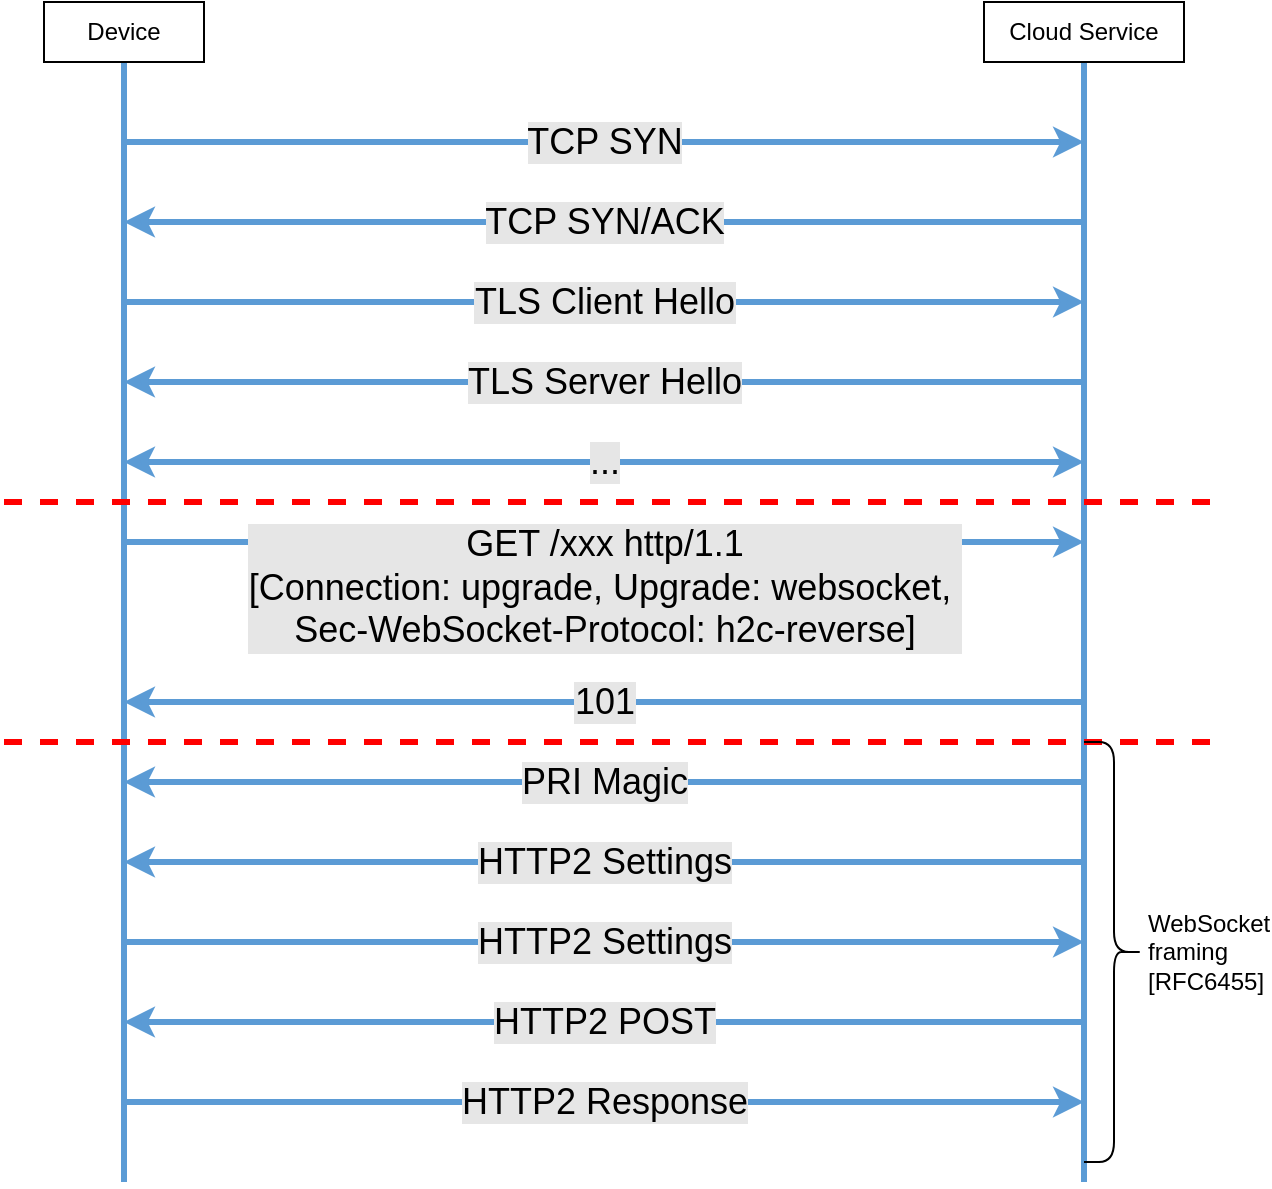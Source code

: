 <mxfile version="21.6.2" type="device">
  <diagram name="Page-1" id="l175bu-ffRH0cPE53PNz">
    <mxGraphModel dx="2082" dy="1057" grid="1" gridSize="10" guides="1" tooltips="1" connect="1" arrows="1" fold="1" page="1" pageScale="1" pageWidth="850" pageHeight="1100" math="0" shadow="0">
      <root>
        <mxCell id="0" />
        <mxCell id="1" parent="0" />
        <mxCell id="MlS34S4ReHzpso20yS75-1" value="" style="endArrow=none;html=1;rounded=0;strokeColor=#5b9bd5;strokeWidth=3;" parent="1" edge="1">
          <mxGeometry width="50" height="50" relative="1" as="geometry">
            <mxPoint x="-680" y="680" as="sourcePoint" />
            <mxPoint x="-680" y="120" as="targetPoint" />
          </mxGeometry>
        </mxCell>
        <mxCell id="MlS34S4ReHzpso20yS75-2" value="" style="endArrow=none;html=1;rounded=0;strokeColor=#5b9bd5;strokeWidth=3;" parent="1" edge="1">
          <mxGeometry width="50" height="50" relative="1" as="geometry">
            <mxPoint x="-200" y="680" as="sourcePoint" />
            <mxPoint x="-200" y="120" as="targetPoint" />
          </mxGeometry>
        </mxCell>
        <mxCell id="MlS34S4ReHzpso20yS75-3" value="Device" style="rounded=0;whiteSpace=wrap;html=1;" parent="1" vertex="1">
          <mxGeometry x="-720" y="90" width="80" height="30" as="geometry" />
        </mxCell>
        <mxCell id="MlS34S4ReHzpso20yS75-4" value="Cloud Service" style="rounded=0;whiteSpace=wrap;html=1;" parent="1" vertex="1">
          <mxGeometry x="-250" y="90" width="100" height="30" as="geometry" />
        </mxCell>
        <mxCell id="MlS34S4ReHzpso20yS75-5" value="TCP SYN" style="endArrow=classic;html=1;rounded=0;strokeColor=#5B9BD5;strokeWidth=3;spacing=2;spacingBottom=0;spacingRight=0;fontSize=18;labelBackgroundColor=#E6E6E6;" parent="1" edge="1">
          <mxGeometry width="50" height="50" relative="1" as="geometry">
            <mxPoint x="-680" y="160" as="sourcePoint" />
            <mxPoint x="-200" y="160" as="targetPoint" />
          </mxGeometry>
        </mxCell>
        <mxCell id="MlS34S4ReHzpso20yS75-6" value="TLS Client Hello" style="endArrow=classic;html=1;rounded=0;strokeColor=#5B9BD5;strokeWidth=3;labelBackgroundColor=#E6E6E6;fontSize=18;" parent="1" edge="1">
          <mxGeometry width="50" height="50" relative="1" as="geometry">
            <mxPoint x="-680" y="240" as="sourcePoint" />
            <mxPoint x="-200" y="240" as="targetPoint" />
          </mxGeometry>
        </mxCell>
        <mxCell id="MlS34S4ReHzpso20yS75-9" value="TCP SYN/ACK" style="endArrow=classic;html=1;rounded=0;strokeColor=#5B9BD5;strokeWidth=3;fontSize=18;labelBackgroundColor=#E6E6E6;" parent="1" edge="1">
          <mxGeometry width="50" height="50" relative="1" as="geometry">
            <mxPoint x="-200" y="200" as="sourcePoint" />
            <mxPoint x="-680" y="200" as="targetPoint" />
          </mxGeometry>
        </mxCell>
        <mxCell id="MlS34S4ReHzpso20yS75-10" value="TLS Server Hello" style="endArrow=classic;html=1;rounded=0;strokeColor=#5B9BD5;strokeWidth=3;fontSize=18;labelBackgroundColor=#E6E6E6;" parent="1" edge="1">
          <mxGeometry width="50" height="50" relative="1" as="geometry">
            <mxPoint x="-200" y="280" as="sourcePoint" />
            <mxPoint x="-680" y="280" as="targetPoint" />
          </mxGeometry>
        </mxCell>
        <mxCell id="MlS34S4ReHzpso20yS75-11" value="..." style="endArrow=classic;html=1;rounded=0;strokeColor=#5B9BD5;strokeWidth=3;fontSize=18;labelBackgroundColor=#E6E6E6;startArrow=classic;startFill=1;" parent="1" edge="1">
          <mxGeometry width="50" height="50" relative="1" as="geometry">
            <mxPoint x="-200" y="320" as="sourcePoint" />
            <mxPoint x="-680" y="320" as="targetPoint" />
          </mxGeometry>
        </mxCell>
        <mxCell id="MlS34S4ReHzpso20yS75-12" value="" style="endArrow=none;dashed=1;html=1;rounded=0;strokeColor=#FF0000;strokeWidth=3;" parent="1" edge="1">
          <mxGeometry width="50" height="50" relative="1" as="geometry">
            <mxPoint x="-740" y="340" as="sourcePoint" />
            <mxPoint x="-130" y="340" as="targetPoint" />
          </mxGeometry>
        </mxCell>
        <mxCell id="MlS34S4ReHzpso20yS75-13" value="&lt;div style=&quot;&quot;&gt;GET /xxx http/1.1&lt;/div&gt;&lt;div style=&quot;&quot;&gt;[Connection: upgrade, Upgrade: websocket,&amp;nbsp;&lt;/div&gt;&lt;div style=&quot;&quot;&gt;&lt;span style=&quot;background-color: initial; color: var(--code-token-tag); font-family: var(--font-code); font-size: var(--type-smaller-font-size);&quot;&gt;Sec-WebSocket-Protocol: h2c-reverse]&lt;/span&gt;&lt;/div&gt;" style="endArrow=classic;html=1;rounded=0;strokeColor=#5B9BD5;strokeWidth=3;labelBackgroundColor=#E6E6E6;fontSize=18;align=center;verticalAlign=top;spacingTop=-16;" parent="1" edge="1">
          <mxGeometry width="50" height="50" relative="1" as="geometry">
            <mxPoint x="-680" y="360" as="sourcePoint" />
            <mxPoint x="-200" y="360" as="targetPoint" />
          </mxGeometry>
        </mxCell>
        <mxCell id="MlS34S4ReHzpso20yS75-14" value="101" style="endArrow=classic;html=1;rounded=0;strokeColor=#5B9BD5;strokeWidth=3;fontSize=18;labelBackgroundColor=#E6E6E6;" parent="1" edge="1">
          <mxGeometry width="50" height="50" relative="1" as="geometry">
            <mxPoint x="-200" y="440" as="sourcePoint" />
            <mxPoint x="-680" y="440" as="targetPoint" />
          </mxGeometry>
        </mxCell>
        <mxCell id="MlS34S4ReHzpso20yS75-15" value="" style="endArrow=none;dashed=1;html=1;rounded=0;strokeColor=#FF0000;strokeWidth=3;" parent="1" edge="1">
          <mxGeometry width="50" height="50" relative="1" as="geometry">
            <mxPoint x="-740" y="460" as="sourcePoint" />
            <mxPoint x="-130" y="460" as="targetPoint" />
          </mxGeometry>
        </mxCell>
        <mxCell id="MlS34S4ReHzpso20yS75-16" value="PRI Magic" style="endArrow=classic;html=1;rounded=0;strokeColor=#5B9BD5;strokeWidth=3;fontSize=18;labelBackgroundColor=#E6E6E6;" parent="1" edge="1">
          <mxGeometry width="50" height="50" relative="1" as="geometry">
            <mxPoint x="-200" y="480" as="sourcePoint" />
            <mxPoint x="-680" y="480" as="targetPoint" />
          </mxGeometry>
        </mxCell>
        <mxCell id="MlS34S4ReHzpso20yS75-17" value="HTTP2 Settings" style="endArrow=classic;html=1;rounded=0;strokeColor=#5B9BD5;strokeWidth=3;fontSize=18;labelBackgroundColor=#E6E6E6;" parent="1" edge="1">
          <mxGeometry width="50" height="50" relative="1" as="geometry">
            <mxPoint x="-200" y="520" as="sourcePoint" />
            <mxPoint x="-680" y="520" as="targetPoint" />
          </mxGeometry>
        </mxCell>
        <mxCell id="MlS34S4ReHzpso20yS75-18" value="HTTP2 Settings" style="endArrow=classic;html=1;rounded=0;strokeColor=#5B9BD5;strokeWidth=3;labelBackgroundColor=#E6E6E6;fontSize=18;" parent="1" edge="1">
          <mxGeometry width="50" height="50" relative="1" as="geometry">
            <mxPoint x="-680" y="560" as="sourcePoint" />
            <mxPoint x="-200" y="560" as="targetPoint" />
          </mxGeometry>
        </mxCell>
        <mxCell id="MlS34S4ReHzpso20yS75-19" value="HTTP2 Response" style="endArrow=classic;html=1;rounded=0;strokeColor=#5B9BD5;strokeWidth=3;labelBackgroundColor=#E6E6E6;fontSize=18;" parent="1" edge="1">
          <mxGeometry width="50" height="50" relative="1" as="geometry">
            <mxPoint x="-680" y="640" as="sourcePoint" />
            <mxPoint x="-200" y="640" as="targetPoint" />
          </mxGeometry>
        </mxCell>
        <mxCell id="MlS34S4ReHzpso20yS75-20" value="HTTP2 POST" style="endArrow=classic;html=1;rounded=0;strokeColor=#5B9BD5;strokeWidth=3;fontSize=18;labelBackgroundColor=#E6E6E6;" parent="1" edge="1">
          <mxGeometry width="50" height="50" relative="1" as="geometry">
            <mxPoint x="-200" y="600" as="sourcePoint" />
            <mxPoint x="-680" y="600" as="targetPoint" />
          </mxGeometry>
        </mxCell>
        <mxCell id="-oY1Cqzi-837fpB3lFyp-2" value="WebSocket&lt;br&gt;framing&lt;br&gt;[RFC6455]" style="shape=curlyBracket;whiteSpace=wrap;html=1;rounded=1;flipH=1;labelPosition=right;verticalLabelPosition=middle;align=left;verticalAlign=middle;" vertex="1" parent="1">
          <mxGeometry x="-200" y="460" width="30" height="210" as="geometry" />
        </mxCell>
      </root>
    </mxGraphModel>
  </diagram>
</mxfile>
